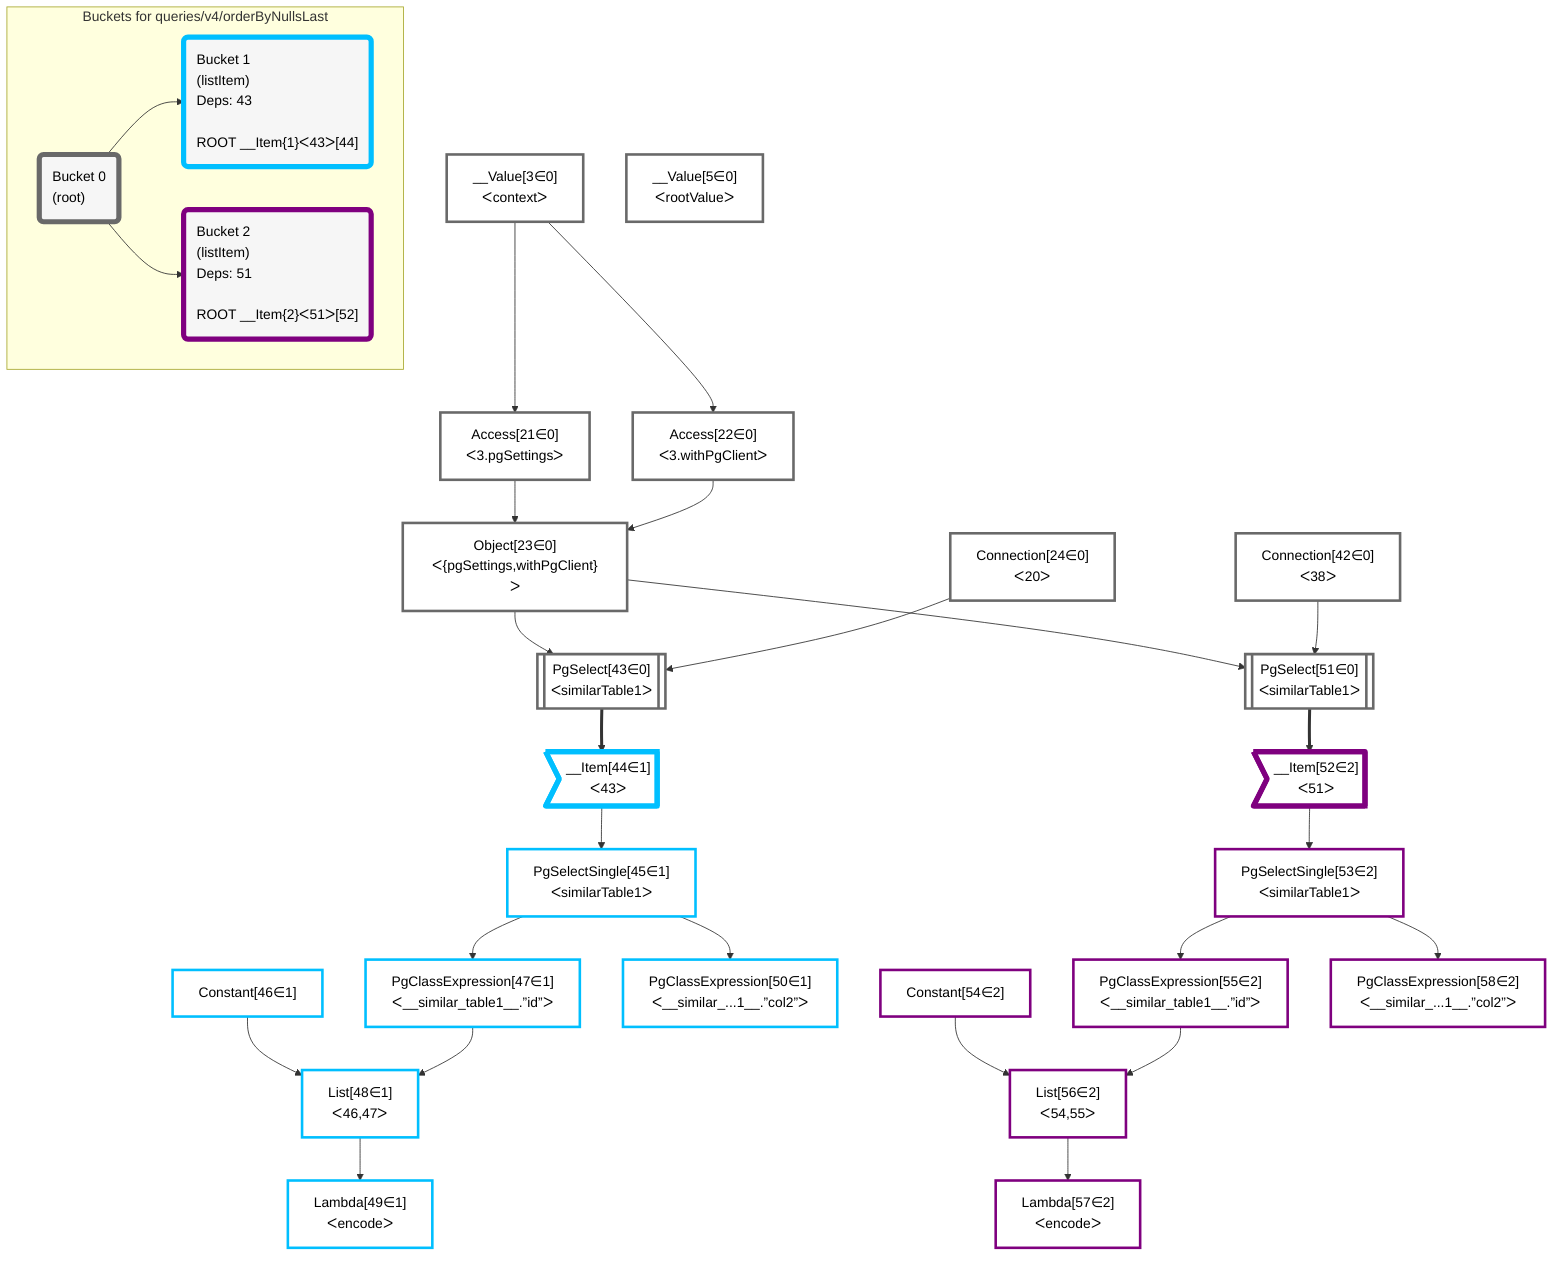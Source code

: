 graph TD
    classDef path fill:#eee,stroke:#000,color:#000
    classDef plan fill:#fff,stroke-width:3px,color:#000
    classDef itemplan fill:#fff,stroke-width:6px,color:#000
    classDef sideeffectplan fill:#f00,stroke-width:6px,color:#000
    classDef bucket fill:#f6f6f6,color:#000,stroke-width:6px,text-align:left


    %% define steps
    __Value3["__Value[3∈0]<br />ᐸcontextᐳ"]:::plan
    __Value5["__Value[5∈0]<br />ᐸrootValueᐳ"]:::plan
    Access21["Access[21∈0]<br />ᐸ3.pgSettingsᐳ"]:::plan
    Access22["Access[22∈0]<br />ᐸ3.withPgClientᐳ"]:::plan
    Object23["Object[23∈0]<br />ᐸ{pgSettings,withPgClient}ᐳ"]:::plan
    Connection24["Connection[24∈0]<br />ᐸ20ᐳ"]:::plan
    Connection42["Connection[42∈0]<br />ᐸ38ᐳ"]:::plan
    PgSelect43[["PgSelect[43∈0]<br />ᐸsimilarTable1ᐳ"]]:::plan
    __Item44>"__Item[44∈1]<br />ᐸ43ᐳ"]:::itemplan
    PgSelectSingle45["PgSelectSingle[45∈1]<br />ᐸsimilarTable1ᐳ"]:::plan
    Constant46["Constant[46∈1]"]:::plan
    PgClassExpression47["PgClassExpression[47∈1]<br />ᐸ__similar_table1__.”id”ᐳ"]:::plan
    List48["List[48∈1]<br />ᐸ46,47ᐳ"]:::plan
    Lambda49["Lambda[49∈1]<br />ᐸencodeᐳ"]:::plan
    PgClassExpression50["PgClassExpression[50∈1]<br />ᐸ__similar_...1__.”col2”ᐳ"]:::plan
    PgSelect51[["PgSelect[51∈0]<br />ᐸsimilarTable1ᐳ"]]:::plan
    __Item52>"__Item[52∈2]<br />ᐸ51ᐳ"]:::itemplan
    PgSelectSingle53["PgSelectSingle[53∈2]<br />ᐸsimilarTable1ᐳ"]:::plan
    Constant54["Constant[54∈2]"]:::plan
    PgClassExpression55["PgClassExpression[55∈2]<br />ᐸ__similar_table1__.”id”ᐳ"]:::plan
    List56["List[56∈2]<br />ᐸ54,55ᐳ"]:::plan
    Lambda57["Lambda[57∈2]<br />ᐸencodeᐳ"]:::plan
    PgClassExpression58["PgClassExpression[58∈2]<br />ᐸ__similar_...1__.”col2”ᐳ"]:::plan

    %% plan dependencies
    __Value3 --> Access21
    __Value3 --> Access22
    Access21 & Access22 --> Object23
    Object23 & Connection24 --> PgSelect43
    PgSelect43 ==> __Item44
    __Item44 --> PgSelectSingle45
    PgSelectSingle45 --> PgClassExpression47
    Constant46 & PgClassExpression47 --> List48
    List48 --> Lambda49
    PgSelectSingle45 --> PgClassExpression50
    Object23 & Connection42 --> PgSelect51
    PgSelect51 ==> __Item52
    __Item52 --> PgSelectSingle53
    PgSelectSingle53 --> PgClassExpression55
    Constant54 & PgClassExpression55 --> List56
    List56 --> Lambda57
    PgSelectSingle53 --> PgClassExpression58

    %% plan-to-path relationships

    subgraph "Buckets for queries/v4/orderByNullsLast"
    Bucket0("Bucket 0<br />(root)"):::bucket
    classDef bucket0 stroke:#696969
    class Bucket0,__Value3,__Value5,Access21,Access22,Object23,Connection24,Connection42,PgSelect43,PgSelect51 bucket0
    Bucket1("Bucket 1<br />(listItem)<br />Deps: 43<br /><br />ROOT __Item{1}ᐸ43ᐳ[44]"):::bucket
    classDef bucket1 stroke:#00bfff
    class Bucket1,__Item44,PgSelectSingle45,Constant46,PgClassExpression47,List48,Lambda49,PgClassExpression50 bucket1
    Bucket2("Bucket 2<br />(listItem)<br />Deps: 51<br /><br />ROOT __Item{2}ᐸ51ᐳ[52]"):::bucket
    classDef bucket2 stroke:#7f007f
    class Bucket2,__Item52,PgSelectSingle53,Constant54,PgClassExpression55,List56,Lambda57,PgClassExpression58 bucket2
    Bucket0 --> Bucket1 & Bucket2
    end